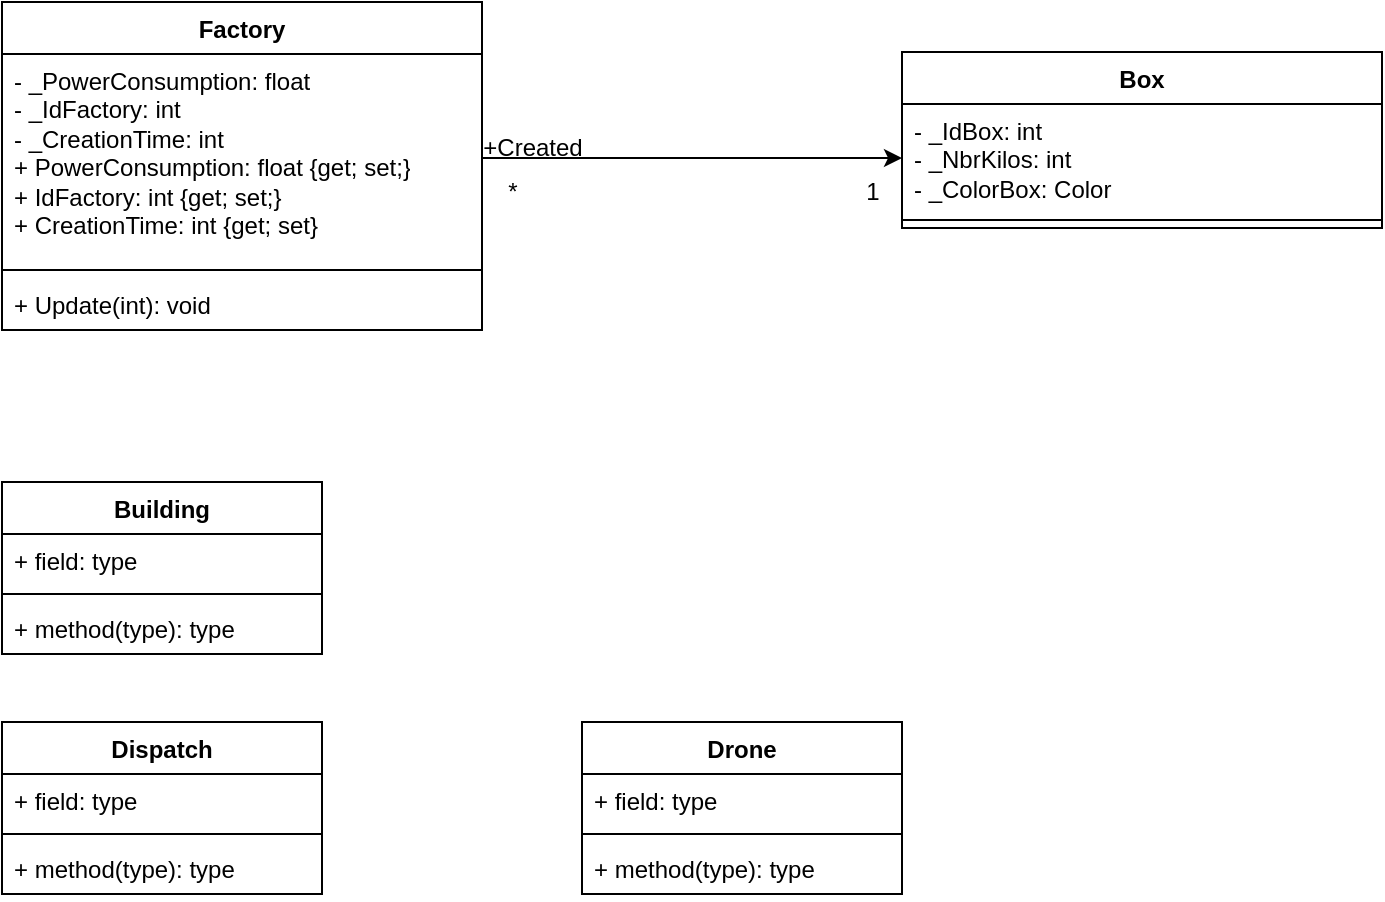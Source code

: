<mxfile version="24.7.17">
  <diagram id="C5RBs43oDa-KdzZeNtuy" name="Page-1">
    <mxGraphModel dx="1098" dy="868" grid="1" gridSize="10" guides="1" tooltips="1" connect="1" arrows="1" fold="1" page="1" pageScale="1" pageWidth="827" pageHeight="1169" math="0" shadow="0">
      <root>
        <mxCell id="WIyWlLk6GJQsqaUBKTNV-0" />
        <mxCell id="WIyWlLk6GJQsqaUBKTNV-1" parent="WIyWlLk6GJQsqaUBKTNV-0" />
        <mxCell id="yI3fsoZLARSD-CTRFKVY-1" value="Factory" style="swimlane;fontStyle=1;align=center;verticalAlign=top;childLayout=stackLayout;horizontal=1;startSize=26;horizontalStack=0;resizeParent=1;resizeParentMax=0;resizeLast=0;collapsible=1;marginBottom=0;whiteSpace=wrap;html=1;" vertex="1" parent="WIyWlLk6GJQsqaUBKTNV-1">
          <mxGeometry x="40" y="40" width="240" height="164" as="geometry" />
        </mxCell>
        <mxCell id="yI3fsoZLARSD-CTRFKVY-2" value="- _PowerConsumption: float&lt;div&gt;- _IdFactory: int&lt;/div&gt;&lt;div&gt;- _CreationTime: int&lt;/div&gt;&lt;div&gt;+ PowerConsumption: float {get; set;}&lt;/div&gt;&lt;div&gt;+ IdFactory: int {get; set;}&lt;/div&gt;&lt;div&gt;+ CreationTime: int {get; set}&amp;nbsp;&lt;/div&gt;" style="text;strokeColor=none;fillColor=none;align=left;verticalAlign=top;spacingLeft=4;spacingRight=4;overflow=hidden;rotatable=0;points=[[0,0.5],[1,0.5]];portConstraint=eastwest;whiteSpace=wrap;html=1;" vertex="1" parent="yI3fsoZLARSD-CTRFKVY-1">
          <mxGeometry y="26" width="240" height="104" as="geometry" />
        </mxCell>
        <mxCell id="yI3fsoZLARSD-CTRFKVY-3" value="" style="line;strokeWidth=1;fillColor=none;align=left;verticalAlign=middle;spacingTop=-1;spacingLeft=3;spacingRight=3;rotatable=0;labelPosition=right;points=[];portConstraint=eastwest;strokeColor=inherit;" vertex="1" parent="yI3fsoZLARSD-CTRFKVY-1">
          <mxGeometry y="130" width="240" height="8" as="geometry" />
        </mxCell>
        <mxCell id="yI3fsoZLARSD-CTRFKVY-4" value="+ Update(int): void" style="text;strokeColor=none;fillColor=none;align=left;verticalAlign=top;spacingLeft=4;spacingRight=4;overflow=hidden;rotatable=0;points=[[0,0.5],[1,0.5]];portConstraint=eastwest;whiteSpace=wrap;html=1;" vertex="1" parent="yI3fsoZLARSD-CTRFKVY-1">
          <mxGeometry y="138" width="240" height="26" as="geometry" />
        </mxCell>
        <mxCell id="yI3fsoZLARSD-CTRFKVY-5" value="Box" style="swimlane;fontStyle=1;align=center;verticalAlign=top;childLayout=stackLayout;horizontal=1;startSize=26;horizontalStack=0;resizeParent=1;resizeParentMax=0;resizeLast=0;collapsible=1;marginBottom=0;whiteSpace=wrap;html=1;" vertex="1" parent="WIyWlLk6GJQsqaUBKTNV-1">
          <mxGeometry x="490" y="65" width="240" height="88" as="geometry" />
        </mxCell>
        <mxCell id="yI3fsoZLARSD-CTRFKVY-6" value="- _IdBox: int&lt;div&gt;- _NbrKilos: int&lt;/div&gt;&lt;div&gt;- _ColorBox: Color&lt;/div&gt;" style="text;strokeColor=none;fillColor=none;align=left;verticalAlign=top;spacingLeft=4;spacingRight=4;overflow=hidden;rotatable=0;points=[[0,0.5],[1,0.5]];portConstraint=eastwest;whiteSpace=wrap;html=1;" vertex="1" parent="yI3fsoZLARSD-CTRFKVY-5">
          <mxGeometry y="26" width="240" height="54" as="geometry" />
        </mxCell>
        <mxCell id="yI3fsoZLARSD-CTRFKVY-7" value="" style="line;strokeWidth=1;fillColor=none;align=left;verticalAlign=middle;spacingTop=-1;spacingLeft=3;spacingRight=3;rotatable=0;labelPosition=right;points=[];portConstraint=eastwest;strokeColor=inherit;" vertex="1" parent="yI3fsoZLARSD-CTRFKVY-5">
          <mxGeometry y="80" width="240" height="8" as="geometry" />
        </mxCell>
        <mxCell id="yI3fsoZLARSD-CTRFKVY-10" style="edgeStyle=orthogonalEdgeStyle;rounded=0;orthogonalLoop=1;jettySize=auto;html=1;" edge="1" parent="WIyWlLk6GJQsqaUBKTNV-1" source="yI3fsoZLARSD-CTRFKVY-2" target="yI3fsoZLARSD-CTRFKVY-6">
          <mxGeometry relative="1" as="geometry" />
        </mxCell>
        <mxCell id="yI3fsoZLARSD-CTRFKVY-17" value="+Created" style="text;html=1;align=center;verticalAlign=middle;resizable=0;points=[];autosize=1;strokeColor=none;fillColor=none;" vertex="1" parent="WIyWlLk6GJQsqaUBKTNV-1">
          <mxGeometry x="270" y="98" width="70" height="30" as="geometry" />
        </mxCell>
        <mxCell id="yI3fsoZLARSD-CTRFKVY-20" value="*" style="text;html=1;align=center;verticalAlign=middle;resizable=0;points=[];autosize=1;strokeColor=none;fillColor=none;" vertex="1" parent="WIyWlLk6GJQsqaUBKTNV-1">
          <mxGeometry x="280" y="120" width="30" height="30" as="geometry" />
        </mxCell>
        <mxCell id="yI3fsoZLARSD-CTRFKVY-21" value="1" style="text;html=1;align=center;verticalAlign=middle;resizable=0;points=[];autosize=1;strokeColor=none;fillColor=none;" vertex="1" parent="WIyWlLk6GJQsqaUBKTNV-1">
          <mxGeometry x="460" y="120" width="30" height="30" as="geometry" />
        </mxCell>
        <mxCell id="yI3fsoZLARSD-CTRFKVY-22" value="Building" style="swimlane;fontStyle=1;align=center;verticalAlign=top;childLayout=stackLayout;horizontal=1;startSize=26;horizontalStack=0;resizeParent=1;resizeParentMax=0;resizeLast=0;collapsible=1;marginBottom=0;whiteSpace=wrap;html=1;" vertex="1" parent="WIyWlLk6GJQsqaUBKTNV-1">
          <mxGeometry x="40" y="280" width="160" height="86" as="geometry" />
        </mxCell>
        <mxCell id="yI3fsoZLARSD-CTRFKVY-23" value="+ field: type" style="text;strokeColor=none;fillColor=none;align=left;verticalAlign=top;spacingLeft=4;spacingRight=4;overflow=hidden;rotatable=0;points=[[0,0.5],[1,0.5]];portConstraint=eastwest;whiteSpace=wrap;html=1;" vertex="1" parent="yI3fsoZLARSD-CTRFKVY-22">
          <mxGeometry y="26" width="160" height="26" as="geometry" />
        </mxCell>
        <mxCell id="yI3fsoZLARSD-CTRFKVY-24" value="" style="line;strokeWidth=1;fillColor=none;align=left;verticalAlign=middle;spacingTop=-1;spacingLeft=3;spacingRight=3;rotatable=0;labelPosition=right;points=[];portConstraint=eastwest;strokeColor=inherit;" vertex="1" parent="yI3fsoZLARSD-CTRFKVY-22">
          <mxGeometry y="52" width="160" height="8" as="geometry" />
        </mxCell>
        <mxCell id="yI3fsoZLARSD-CTRFKVY-25" value="+ method(type): type" style="text;strokeColor=none;fillColor=none;align=left;verticalAlign=top;spacingLeft=4;spacingRight=4;overflow=hidden;rotatable=0;points=[[0,0.5],[1,0.5]];portConstraint=eastwest;whiteSpace=wrap;html=1;" vertex="1" parent="yI3fsoZLARSD-CTRFKVY-22">
          <mxGeometry y="60" width="160" height="26" as="geometry" />
        </mxCell>
        <mxCell id="yI3fsoZLARSD-CTRFKVY-26" value="Dispatch" style="swimlane;fontStyle=1;align=center;verticalAlign=top;childLayout=stackLayout;horizontal=1;startSize=26;horizontalStack=0;resizeParent=1;resizeParentMax=0;resizeLast=0;collapsible=1;marginBottom=0;whiteSpace=wrap;html=1;" vertex="1" parent="WIyWlLk6GJQsqaUBKTNV-1">
          <mxGeometry x="40" y="400" width="160" height="86" as="geometry" />
        </mxCell>
        <mxCell id="yI3fsoZLARSD-CTRFKVY-27" value="+ field: type" style="text;strokeColor=none;fillColor=none;align=left;verticalAlign=top;spacingLeft=4;spacingRight=4;overflow=hidden;rotatable=0;points=[[0,0.5],[1,0.5]];portConstraint=eastwest;whiteSpace=wrap;html=1;" vertex="1" parent="yI3fsoZLARSD-CTRFKVY-26">
          <mxGeometry y="26" width="160" height="26" as="geometry" />
        </mxCell>
        <mxCell id="yI3fsoZLARSD-CTRFKVY-28" value="" style="line;strokeWidth=1;fillColor=none;align=left;verticalAlign=middle;spacingTop=-1;spacingLeft=3;spacingRight=3;rotatable=0;labelPosition=right;points=[];portConstraint=eastwest;strokeColor=inherit;" vertex="1" parent="yI3fsoZLARSD-CTRFKVY-26">
          <mxGeometry y="52" width="160" height="8" as="geometry" />
        </mxCell>
        <mxCell id="yI3fsoZLARSD-CTRFKVY-29" value="+ method(type): type" style="text;strokeColor=none;fillColor=none;align=left;verticalAlign=top;spacingLeft=4;spacingRight=4;overflow=hidden;rotatable=0;points=[[0,0.5],[1,0.5]];portConstraint=eastwest;whiteSpace=wrap;html=1;" vertex="1" parent="yI3fsoZLARSD-CTRFKVY-26">
          <mxGeometry y="60" width="160" height="26" as="geometry" />
        </mxCell>
        <mxCell id="yI3fsoZLARSD-CTRFKVY-30" value="Drone" style="swimlane;fontStyle=1;align=center;verticalAlign=top;childLayout=stackLayout;horizontal=1;startSize=26;horizontalStack=0;resizeParent=1;resizeParentMax=0;resizeLast=0;collapsible=1;marginBottom=0;whiteSpace=wrap;html=1;" vertex="1" parent="WIyWlLk6GJQsqaUBKTNV-1">
          <mxGeometry x="330" y="400" width="160" height="86" as="geometry" />
        </mxCell>
        <mxCell id="yI3fsoZLARSD-CTRFKVY-31" value="+ field: type" style="text;strokeColor=none;fillColor=none;align=left;verticalAlign=top;spacingLeft=4;spacingRight=4;overflow=hidden;rotatable=0;points=[[0,0.5],[1,0.5]];portConstraint=eastwest;whiteSpace=wrap;html=1;" vertex="1" parent="yI3fsoZLARSD-CTRFKVY-30">
          <mxGeometry y="26" width="160" height="26" as="geometry" />
        </mxCell>
        <mxCell id="yI3fsoZLARSD-CTRFKVY-32" value="" style="line;strokeWidth=1;fillColor=none;align=left;verticalAlign=middle;spacingTop=-1;spacingLeft=3;spacingRight=3;rotatable=0;labelPosition=right;points=[];portConstraint=eastwest;strokeColor=inherit;" vertex="1" parent="yI3fsoZLARSD-CTRFKVY-30">
          <mxGeometry y="52" width="160" height="8" as="geometry" />
        </mxCell>
        <mxCell id="yI3fsoZLARSD-CTRFKVY-33" value="+ method(type): type" style="text;strokeColor=none;fillColor=none;align=left;verticalAlign=top;spacingLeft=4;spacingRight=4;overflow=hidden;rotatable=0;points=[[0,0.5],[1,0.5]];portConstraint=eastwest;whiteSpace=wrap;html=1;" vertex="1" parent="yI3fsoZLARSD-CTRFKVY-30">
          <mxGeometry y="60" width="160" height="26" as="geometry" />
        </mxCell>
      </root>
    </mxGraphModel>
  </diagram>
</mxfile>
